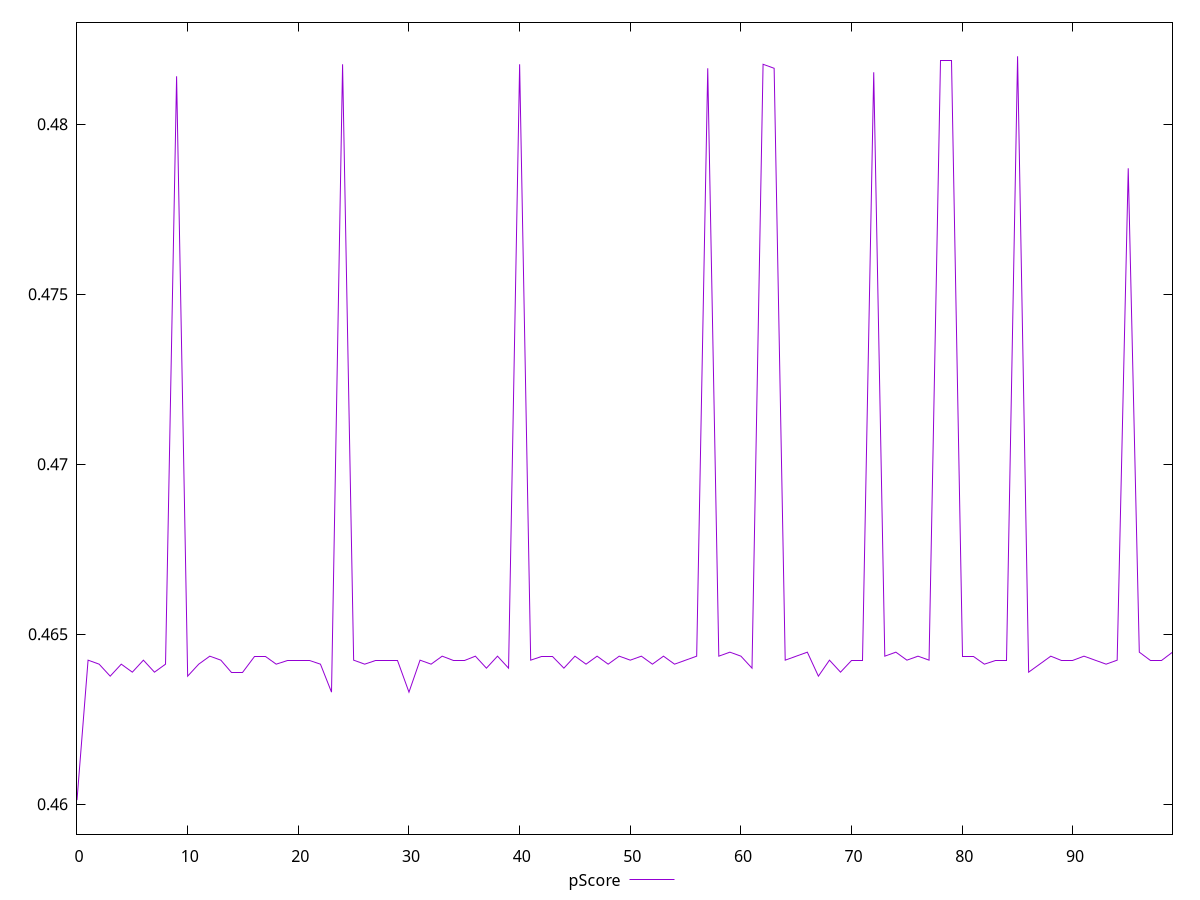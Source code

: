 reset

$pScore <<EOF
0 0.4601176470588235
1 0.4642352941176471
2 0.4641176470588235
3 0.46376470588235297
4 0.4641176470588235
5 0.46388235294117647
6 0.4642352941176471
7 0.46388235294117647
8 0.4641176470588235
9 0.4814117647058824
10 0.46376470588235297
11 0.4641176470588235
12 0.4643529411764706
13 0.4642352941176471
14 0.46388235294117647
15 0.46388235294117647
16 0.4643529411764706
17 0.4643529411764706
18 0.4641176470588235
19 0.4642352941176471
20 0.4642352941176471
21 0.4642352941176471
22 0.4641176470588235
23 0.4632941176470588
24 0.48176470588235293
25 0.4642352941176471
26 0.4641176470588235
27 0.4642352941176471
28 0.4642352941176471
29 0.4642352941176471
30 0.4632941176470588
31 0.4642352941176471
32 0.4641176470588235
33 0.4643529411764706
34 0.4642352941176471
35 0.4642352941176471
36 0.4643529411764706
37 0.46399999999999997
38 0.4643529411764706
39 0.46399999999999997
40 0.48176470588235293
41 0.4642352941176471
42 0.4643529411764706
43 0.4643529411764706
44 0.46399999999999997
45 0.4643529411764706
46 0.4641176470588235
47 0.4643529411764706
48 0.4641176470588235
49 0.4643529411764706
50 0.4642352941176471
51 0.4643529411764706
52 0.4641176470588235
53 0.4643529411764706
54 0.4641176470588235
55 0.4642352941176471
56 0.4643529411764706
57 0.48164705882352943
58 0.4643529411764706
59 0.46447058823529414
60 0.4643529411764706
61 0.46399999999999997
62 0.48176470588235293
63 0.48164705882352943
64 0.4642352941176471
65 0.4643529411764706
66 0.46447058823529414
67 0.46376470588235297
68 0.4642352941176471
69 0.46388235294117647
70 0.4642352941176471
71 0.4642352941176471
72 0.4815294117647059
73 0.4643529411764706
74 0.46447058823529414
75 0.4642352941176471
76 0.4643529411764706
77 0.4642352941176471
78 0.4818823529411765
79 0.4818823529411765
80 0.4643529411764706
81 0.4643529411764706
82 0.4641176470588235
83 0.4642352941176471
84 0.4642352941176471
85 0.482
86 0.46388235294117647
87 0.4641176470588235
88 0.4643529411764706
89 0.4642352941176471
90 0.4642352941176471
91 0.4643529411764706
92 0.4642352941176471
93 0.4641176470588235
94 0.4642352941176471
95 0.4787058823529412
96 0.46447058823529414
97 0.4642352941176471
98 0.4642352941176471
99 0.46447058823529414
EOF

set key outside below
set xrange [0:99]
set yrange [0.4591176470588235:0.483]
set trange [0.4591176470588235:0.483]
set terminal svg size 640, 500 enhanced background rgb 'white'
set output "report_00017_2021-02-10T15-08-03.406Z/uses-rel-preload/samples/pages+cached+noadtech+nomedia+nocss/pScore/values.svg"

plot $pScore title "pScore" with line

reset
